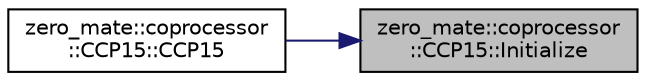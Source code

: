 digraph "zero_mate::coprocessor::CCP15::Initialize"
{
 // LATEX_PDF_SIZE
  bgcolor="transparent";
  edge [fontname="Helvetica",fontsize="10",labelfontname="Helvetica",labelfontsize="10"];
  node [fontname="Helvetica",fontsize="10",shape=record];
  rankdir="RL";
  Node1 [label="zero_mate::coprocessor\l::CCP15::Initialize",height=0.2,width=0.4,color="black", fillcolor="grey75", style="filled", fontcolor="black",tooltip=" "];
  Node1 -> Node2 [dir="back",color="midnightblue",fontsize="10",style="solid",fontname="Helvetica"];
  Node2 [label="zero_mate::coprocessor\l::CCP15::CCP15",height=0.2,width=0.4,color="black",URL="$classzero__mate_1_1coprocessor_1_1CCP15.html#a574d08c407b09b98d6db7e373ca1fdf0",tooltip=" "];
}

